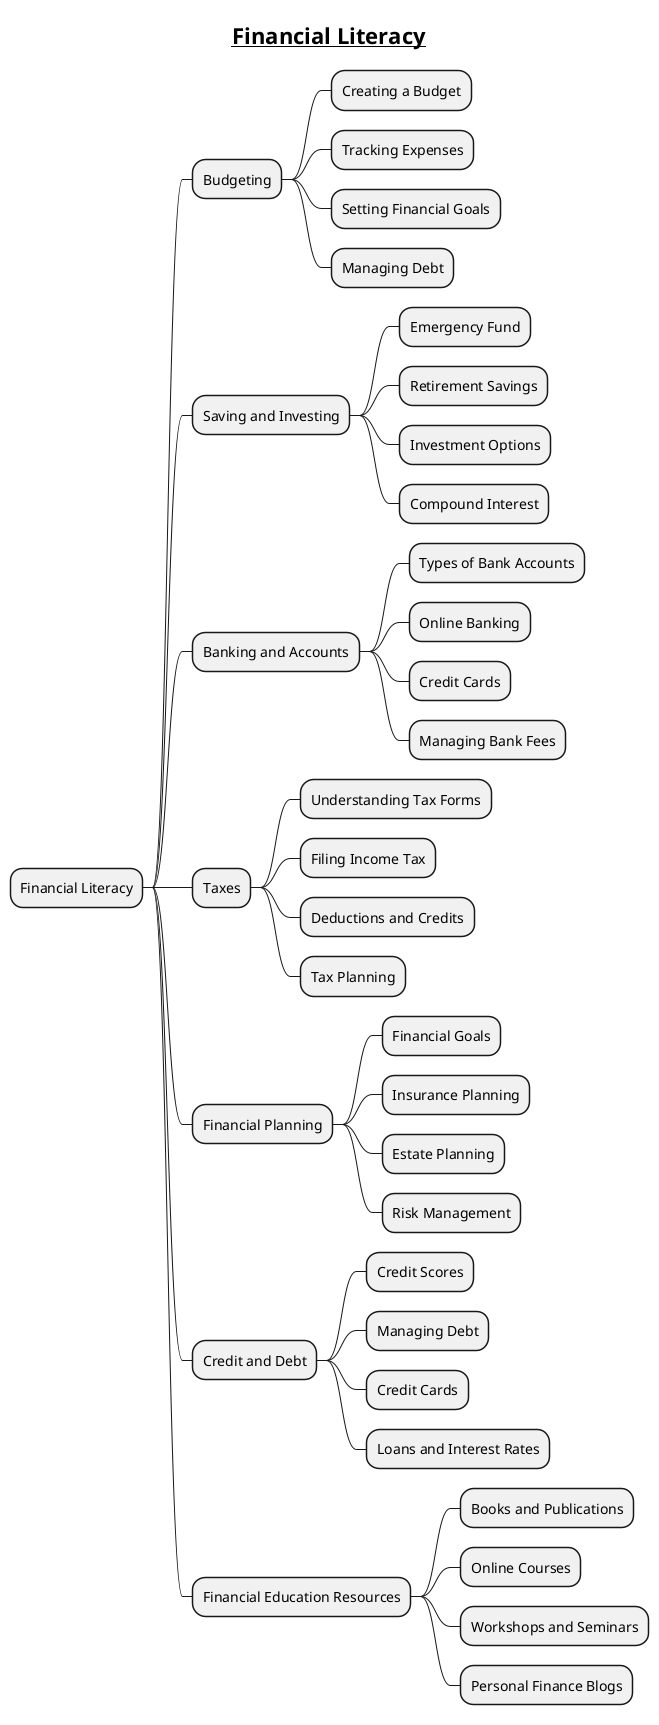 @startmindmap

title =__Financial Literacy__
* Financial Literacy

** Budgeting
*** Creating a Budget
*** Tracking Expenses
*** Setting Financial Goals
*** Managing Debt

** Saving and Investing
*** Emergency Fund
*** Retirement Savings
*** Investment Options
*** Compound Interest

** Banking and Accounts
*** Types of Bank Accounts
*** Online Banking
*** Credit Cards
*** Managing Bank Fees

** Taxes
*** Understanding Tax Forms
*** Filing Income Tax
*** Deductions and Credits
*** Tax Planning

** Financial Planning
*** Financial Goals
*** Insurance Planning
*** Estate Planning
*** Risk Management

** Credit and Debt
*** Credit Scores
*** Managing Debt
*** Credit Cards
*** Loans and Interest Rates

** Financial Education Resources
*** Books and Publications
*** Online Courses
*** Workshops and Seminars
*** Personal Finance Blogs

@endmindmap
